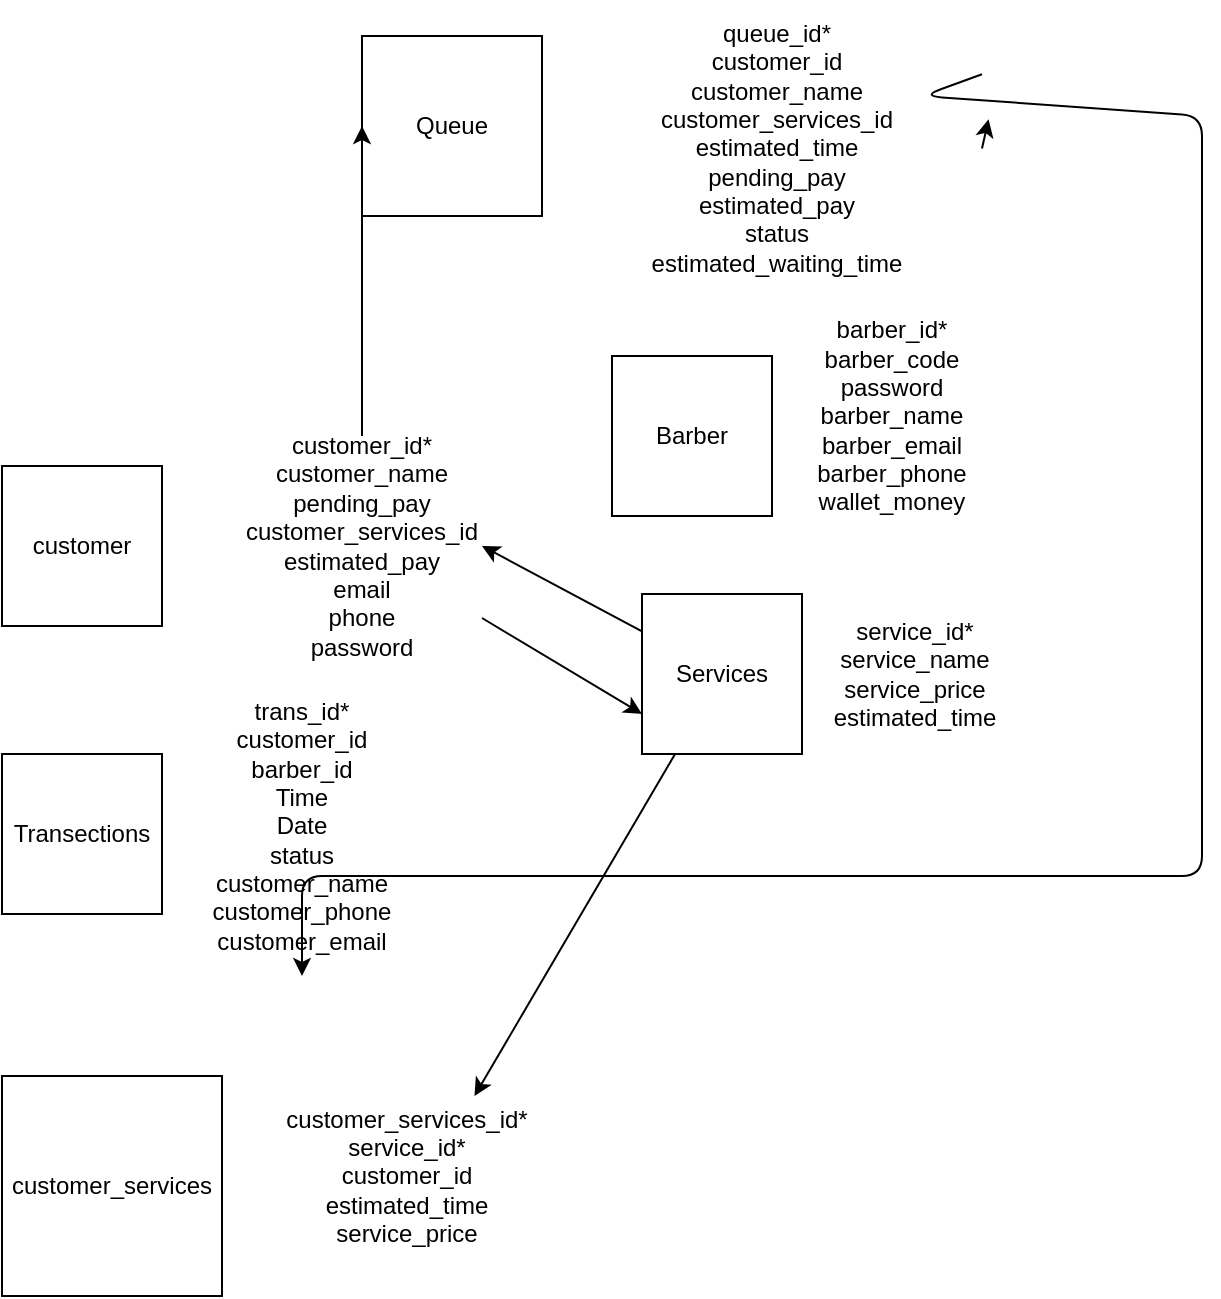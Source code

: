 <mxfile>
    <diagram id="Spl0SQgATVUhrPXTgHif" name="Page-1">
        <mxGraphModel dx="633" dy="537" grid="1" gridSize="10" guides="1" tooltips="1" connect="1" arrows="1" fold="1" page="1" pageScale="1" pageWidth="850" pageHeight="1100" math="0" shadow="0">
            <root>
                <mxCell id="0"/>
                <mxCell id="1" parent="0"/>
                <mxCell id="2" value="" style="whiteSpace=wrap;html=1;aspect=fixed;" vertex="1" parent="1">
                    <mxGeometry x="220" y="40" width="90" height="90" as="geometry"/>
                </mxCell>
                <mxCell id="3" value="Queue" style="text;html=1;strokeColor=none;fillColor=none;align=center;verticalAlign=middle;whiteSpace=wrap;rounded=0;" vertex="1" parent="1">
                    <mxGeometry x="235" y="70" width="60" height="30" as="geometry"/>
                </mxCell>
                <mxCell id="22" style="edgeStyle=none;html=1;entryX=0.5;entryY=1;entryDx=0;entryDy=0;" edge="1" parent="1" source="6" target="16">
                    <mxGeometry relative="1" as="geometry">
                        <mxPoint x="190" y="460" as="targetPoint"/>
                        <Array as="points">
                            <mxPoint x="500" y="70"/>
                            <mxPoint x="640" y="80"/>
                            <mxPoint x="640" y="460"/>
                            <mxPoint x="190" y="460"/>
                        </Array>
                    </mxGeometry>
                </mxCell>
                <mxCell id="6" value="queue_id*&lt;br&gt;customer_id&lt;br&gt;customer_name&lt;br&gt;customer_services_id&lt;br&gt;estimated_time&lt;br&gt;pending_pay&lt;br&gt;estimated_pay&lt;br&gt;status&lt;br&gt;estimated_waiting_time" style="text;html=1;strokeColor=none;fillColor=none;align=center;verticalAlign=middle;whiteSpace=wrap;rounded=0;" vertex="1" parent="1">
                    <mxGeometry x="325" y="22.5" width="205" height="147.5" as="geometry"/>
                </mxCell>
                <mxCell id="7" value="customer" style="whiteSpace=wrap;html=1;aspect=fixed;" vertex="1" parent="1">
                    <mxGeometry x="40" y="255" width="80" height="80" as="geometry"/>
                </mxCell>
                <mxCell id="17" style="edgeStyle=none;html=1;entryX=0;entryY=0.75;entryDx=0;entryDy=0;" edge="1" parent="1" source="9" target="13">
                    <mxGeometry relative="1" as="geometry"/>
                </mxCell>
                <mxCell id="19" style="edgeStyle=none;html=1;entryX=0;entryY=0.5;entryDx=0;entryDy=0;" edge="1" parent="1" source="9" target="2">
                    <mxGeometry relative="1" as="geometry"/>
                </mxCell>
                <mxCell id="9" value="customer_id*&lt;br&gt;customer_name&lt;br&gt;pending_pay&lt;br&gt;customer_services_id&lt;br&gt;estimated_pay&lt;br&gt;email&lt;br&gt;phone&lt;br&gt;password" style="text;html=1;strokeColor=none;fillColor=none;align=center;verticalAlign=middle;whiteSpace=wrap;rounded=0;" vertex="1" parent="1">
                    <mxGeometry x="160" y="240" width="120" height="110" as="geometry"/>
                </mxCell>
                <mxCell id="10" value="Barber" style="whiteSpace=wrap;html=1;aspect=fixed;" vertex="1" parent="1">
                    <mxGeometry x="345" y="200" width="80" height="80" as="geometry"/>
                </mxCell>
                <mxCell id="11" value="barber_id*&lt;br&gt;barber_code&lt;br&gt;password&lt;br&gt;barber_name&lt;br&gt;barber_email&lt;br&gt;barber_phone&lt;br&gt;wallet_money" style="text;html=1;strokeColor=none;fillColor=none;align=center;verticalAlign=middle;whiteSpace=wrap;rounded=0;" vertex="1" parent="1">
                    <mxGeometry x="440" y="170" width="90" height="120" as="geometry"/>
                </mxCell>
                <mxCell id="18" style="edgeStyle=none;html=1;entryX=1;entryY=0.5;entryDx=0;entryDy=0;" edge="1" parent="1" source="13" target="9">
                    <mxGeometry relative="1" as="geometry"/>
                </mxCell>
                <mxCell id="26" style="edgeStyle=none;html=1;entryX=0.75;entryY=0;entryDx=0;entryDy=0;" edge="1" parent="1" source="13" target="25">
                    <mxGeometry relative="1" as="geometry"/>
                </mxCell>
                <mxCell id="13" value="Services" style="whiteSpace=wrap;html=1;aspect=fixed;" vertex="1" parent="1">
                    <mxGeometry x="360" y="319" width="80" height="80" as="geometry"/>
                </mxCell>
                <mxCell id="14" value="service_id*&lt;br&gt;service_name&lt;br&gt;service_price&lt;br&gt;estimated_time" style="text;html=1;strokeColor=none;fillColor=none;align=center;verticalAlign=middle;whiteSpace=wrap;rounded=0;" vertex="1" parent="1">
                    <mxGeometry x="443" y="319" width="107" height="80" as="geometry"/>
                </mxCell>
                <mxCell id="15" value="Transections" style="whiteSpace=wrap;html=1;aspect=fixed;" vertex="1" parent="1">
                    <mxGeometry x="40" y="399" width="80" height="80" as="geometry"/>
                </mxCell>
                <mxCell id="16" value="trans_id*&lt;br&gt;customer_id&lt;br&gt;barber_id&lt;br&gt;Time&lt;br&gt;Date&lt;br&gt;status&lt;br&gt;customer_name&lt;br&gt;customer_phone&lt;br&gt;customer_email" style="text;html=1;strokeColor=none;fillColor=none;align=center;verticalAlign=middle;whiteSpace=wrap;rounded=0;" vertex="1" parent="1">
                    <mxGeometry x="130" y="360" width="120" height="150" as="geometry"/>
                </mxCell>
                <mxCell id="23" style="edgeStyle=none;html=1;exitX=1;exitY=0.5;exitDx=0;exitDy=0;entryX=1.016;entryY=0.401;entryDx=0;entryDy=0;entryPerimeter=0;" edge="1" parent="1" source="6" target="6">
                    <mxGeometry relative="1" as="geometry"/>
                </mxCell>
                <mxCell id="24" value="customer_services" style="whiteSpace=wrap;html=1;aspect=fixed;" vertex="1" parent="1">
                    <mxGeometry x="40" y="560" width="110" height="110" as="geometry"/>
                </mxCell>
                <mxCell id="25" value="customer_services_id*&lt;br&gt;service_id*&lt;br&gt;customer_id&lt;br&gt;estimated_time&lt;br&gt;service_price" style="text;html=1;strokeColor=none;fillColor=none;align=center;verticalAlign=middle;whiteSpace=wrap;rounded=0;" vertex="1" parent="1">
                    <mxGeometry x="175" y="570" width="135" height="80" as="geometry"/>
                </mxCell>
            </root>
        </mxGraphModel>
    </diagram>
</mxfile>